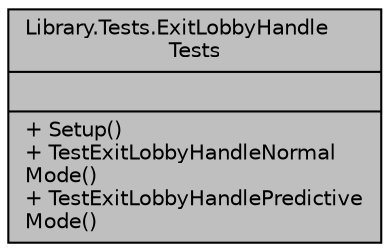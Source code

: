digraph "Library.Tests.ExitLobbyHandleTests"
{
 // INTERACTIVE_SVG=YES
 // LATEX_PDF_SIZE
  edge [fontname="Helvetica",fontsize="10",labelfontname="Helvetica",labelfontsize="10"];
  node [fontname="Helvetica",fontsize="10",shape=record];
  Node1 [label="{Library.Tests.ExitLobbyHandle\lTests\n||+ Setup()\l+ TestExitLobbyHandleNormal\lMode()\l+ TestExitLobbyHandlePredictive\lMode()\l}",height=0.2,width=0.4,color="black", fillcolor="grey75", style="filled", fontcolor="black",tooltip=" "];
}
